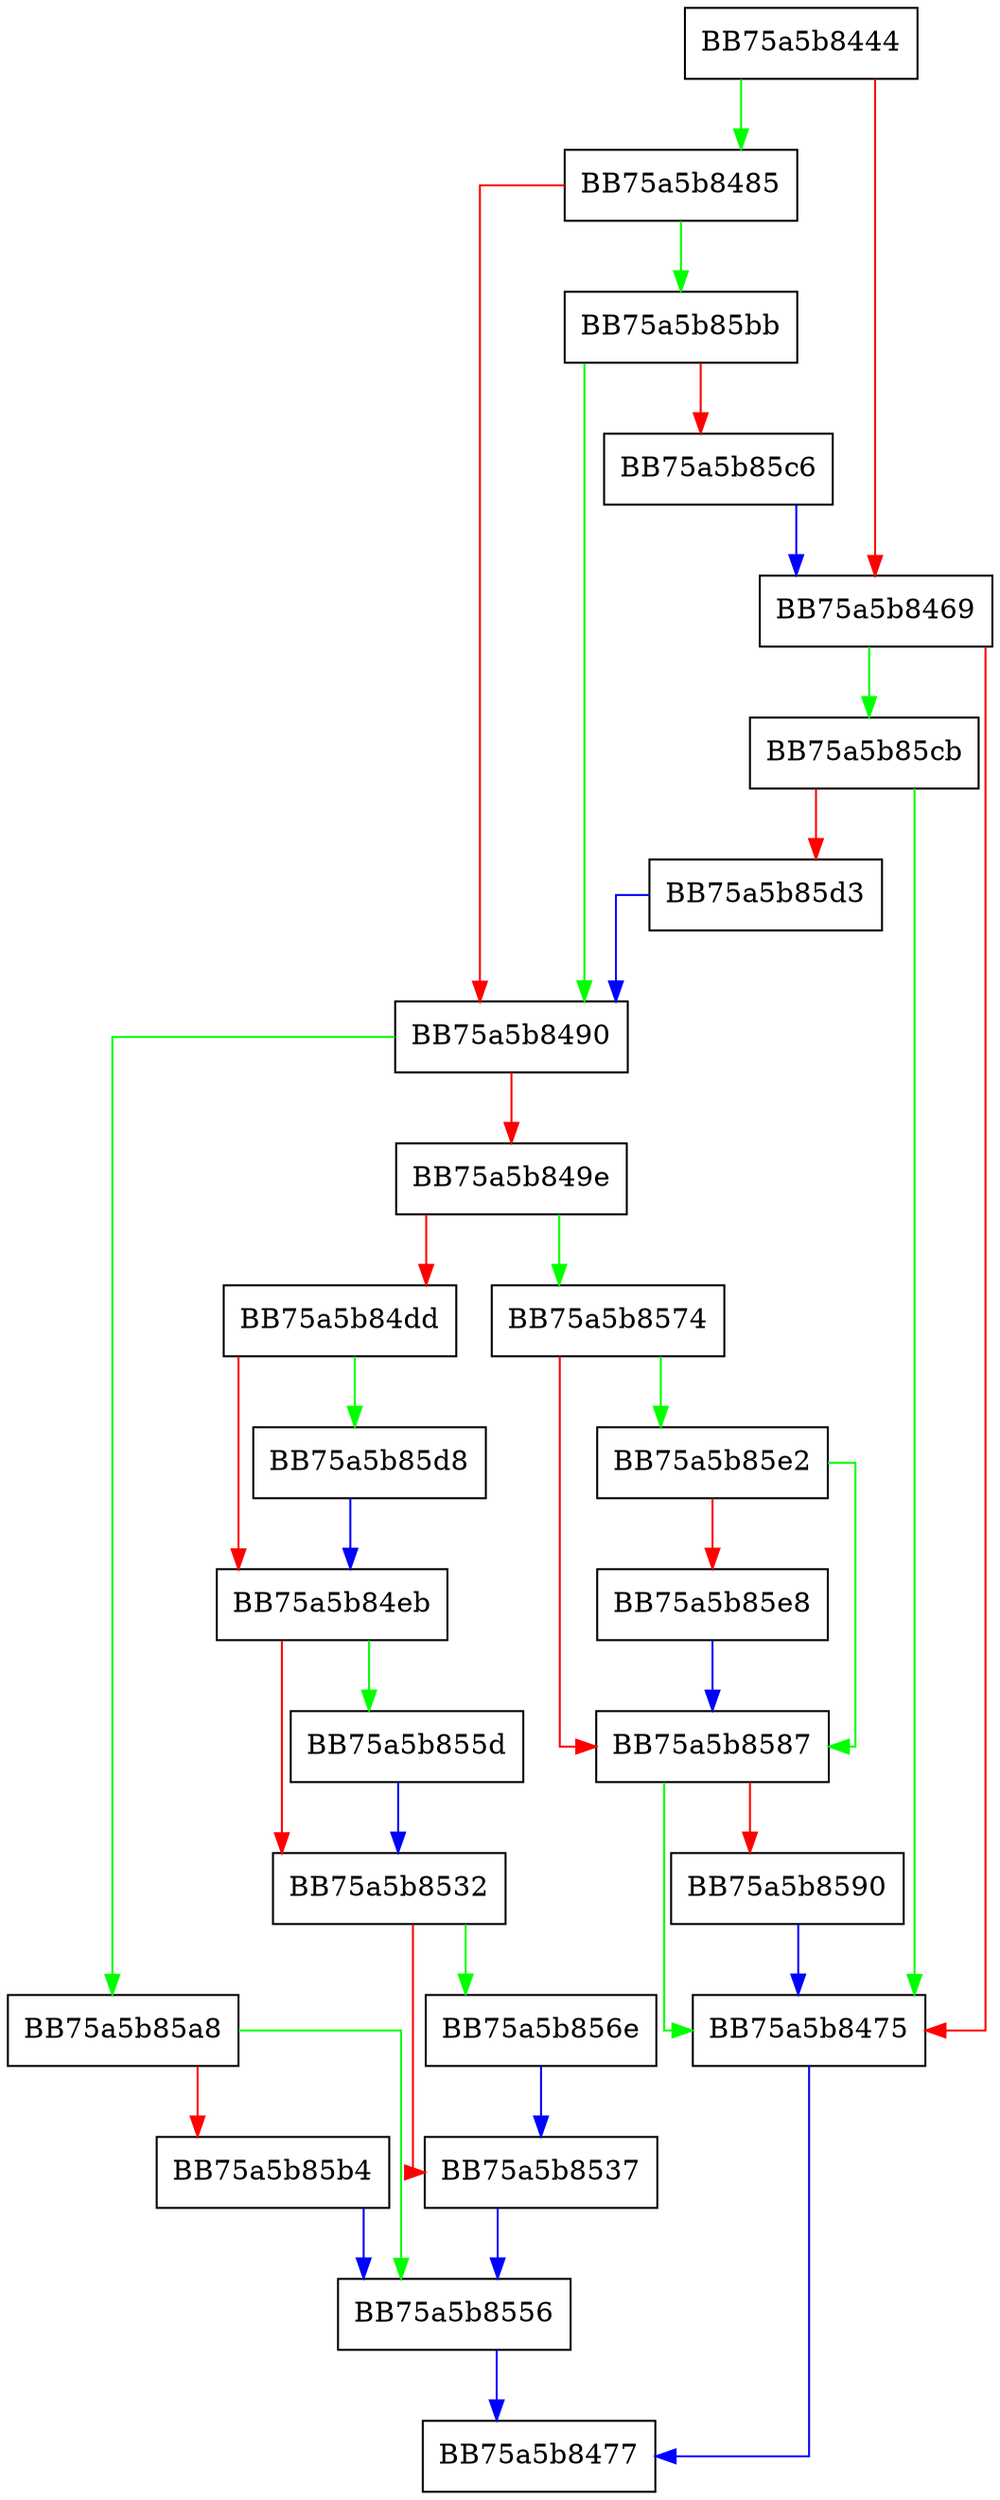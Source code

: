 digraph SsfWrapperOpen {
  node [shape="box"];
  graph [splines=ortho];
  BB75a5b8444 -> BB75a5b8485 [color="green"];
  BB75a5b8444 -> BB75a5b8469 [color="red"];
  BB75a5b8469 -> BB75a5b85cb [color="green"];
  BB75a5b8469 -> BB75a5b8475 [color="red"];
  BB75a5b8475 -> BB75a5b8477 [color="blue"];
  BB75a5b8485 -> BB75a5b85bb [color="green"];
  BB75a5b8485 -> BB75a5b8490 [color="red"];
  BB75a5b8490 -> BB75a5b85a8 [color="green"];
  BB75a5b8490 -> BB75a5b849e [color="red"];
  BB75a5b849e -> BB75a5b8574 [color="green"];
  BB75a5b849e -> BB75a5b84dd [color="red"];
  BB75a5b84dd -> BB75a5b85d8 [color="green"];
  BB75a5b84dd -> BB75a5b84eb [color="red"];
  BB75a5b84eb -> BB75a5b855d [color="green"];
  BB75a5b84eb -> BB75a5b8532 [color="red"];
  BB75a5b8532 -> BB75a5b856e [color="green"];
  BB75a5b8532 -> BB75a5b8537 [color="red"];
  BB75a5b8537 -> BB75a5b8556 [color="blue"];
  BB75a5b8556 -> BB75a5b8477 [color="blue"];
  BB75a5b855d -> BB75a5b8532 [color="blue"];
  BB75a5b856e -> BB75a5b8537 [color="blue"];
  BB75a5b8574 -> BB75a5b85e2 [color="green"];
  BB75a5b8574 -> BB75a5b8587 [color="red"];
  BB75a5b8587 -> BB75a5b8475 [color="green"];
  BB75a5b8587 -> BB75a5b8590 [color="red"];
  BB75a5b8590 -> BB75a5b8475 [color="blue"];
  BB75a5b85a8 -> BB75a5b8556 [color="green"];
  BB75a5b85a8 -> BB75a5b85b4 [color="red"];
  BB75a5b85b4 -> BB75a5b8556 [color="blue"];
  BB75a5b85bb -> BB75a5b8490 [color="green"];
  BB75a5b85bb -> BB75a5b85c6 [color="red"];
  BB75a5b85c6 -> BB75a5b8469 [color="blue"];
  BB75a5b85cb -> BB75a5b8475 [color="green"];
  BB75a5b85cb -> BB75a5b85d3 [color="red"];
  BB75a5b85d3 -> BB75a5b8490 [color="blue"];
  BB75a5b85d8 -> BB75a5b84eb [color="blue"];
  BB75a5b85e2 -> BB75a5b8587 [color="green"];
  BB75a5b85e2 -> BB75a5b85e8 [color="red"];
  BB75a5b85e8 -> BB75a5b8587 [color="blue"];
}